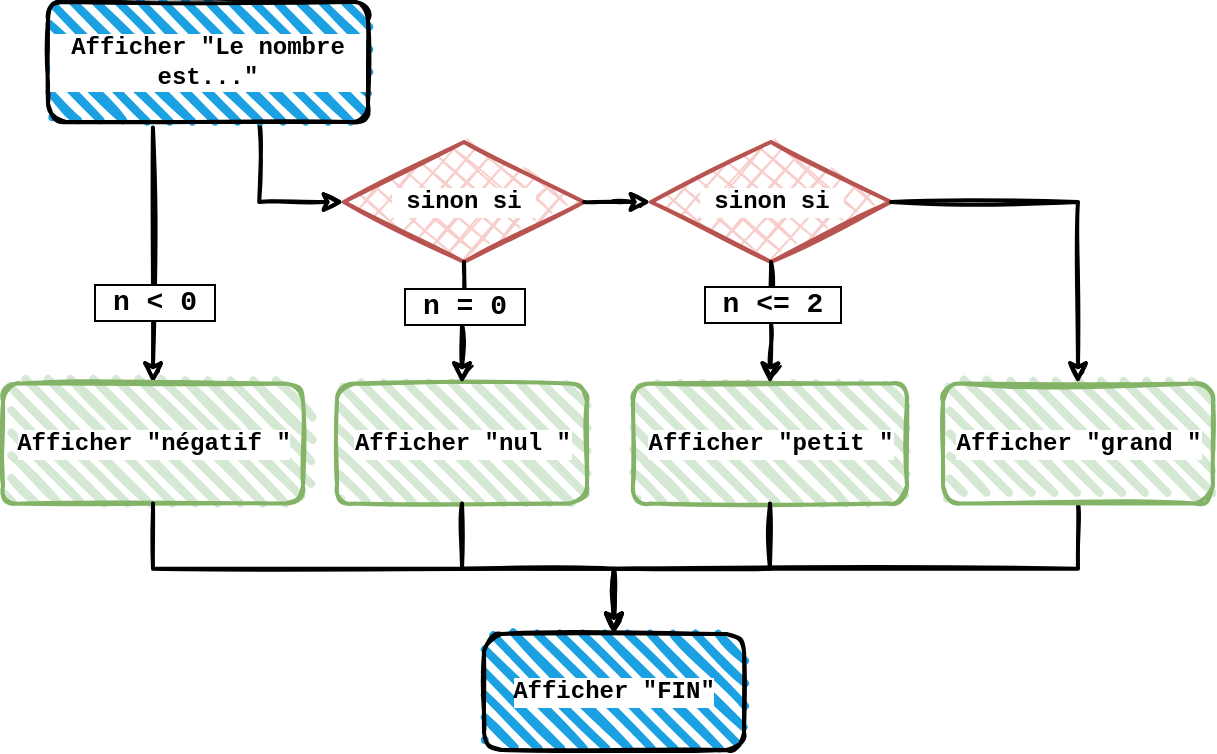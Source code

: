 <mxfile scale="4" border="0">
    <diagram id="LJ5IbmfqhEtu6rFGyl5s" name="Page-1">
        <mxGraphModel dx="945" dy="578" grid="1" gridSize="10" guides="1" tooltips="1" connect="1" arrows="1" fold="1" page="1" pageScale="1" pageWidth="827" pageHeight="1169" math="0" shadow="0">
            <root>
                <mxCell id="0"/>
                <mxCell id="1" parent="0"/>
                <mxCell id="24" style="edgeStyle=orthogonalEdgeStyle;rounded=0;orthogonalLoop=1;jettySize=auto;html=1;entryX=0;entryY=0.5;entryDx=0;entryDy=0;fontFamily=Courier New;fontSize=14;strokeWidth=2;sketch=1;exitX=0.66;exitY=0.987;exitDx=0;exitDy=0;exitPerimeter=0;" edge="1" parent="1" source="2" target="21">
                    <mxGeometry relative="1" as="geometry"/>
                </mxCell>
                <mxCell id="39" style="edgeStyle=orthogonalEdgeStyle;rounded=0;sketch=1;orthogonalLoop=1;jettySize=auto;html=1;entryX=0.5;entryY=0;entryDx=0;entryDy=0;fontFamily=Courier New;fontSize=14;strokeWidth=2;exitX=0.328;exitY=1.045;exitDx=0;exitDy=0;exitPerimeter=0;" edge="1" parent="1" source="2" target="9">
                    <mxGeometry relative="1" as="geometry"/>
                </mxCell>
                <mxCell id="40" value="&amp;nbsp;n &amp;lt; 0&amp;nbsp;" style="edgeLabel;html=1;align=center;verticalAlign=middle;resizable=0;points=[];fontSize=14;fontFamily=Courier New;labelBorderColor=#000000;fontStyle=1" vertex="1" connectable="0" parent="39">
                    <mxGeometry x="0.264" y="18" relative="1" as="geometry">
                        <mxPoint x="-18" y="6" as="offset"/>
                    </mxGeometry>
                </mxCell>
                <mxCell id="2" value="Afficher &quot;Le nombre est...&quot;" style="rounded=1;whiteSpace=wrap;html=1;strokeWidth=2;fillWeight=4;hachureGap=8;hachureAngle=45;fillColor=#1ba1e2;sketch=1;labelBackgroundColor=#ffffff;fontFamily=Courier New;labelBorderColor=none;fontStyle=1" parent="1" vertex="1">
                    <mxGeometry x="232" y="130" width="160" height="60" as="geometry"/>
                </mxCell>
                <mxCell id="5" value="Afficher &quot;petit &quot;" style="rounded=1;whiteSpace=wrap;html=1;strokeWidth=2;fillWeight=4;hachureGap=8;hachureAngle=45;fillColor=#d5e8d4;sketch=1;labelBackgroundColor=#ffffff;fontFamily=Courier New;labelBorderColor=none;fontStyle=1;strokeColor=#82b366;" parent="1" vertex="1">
                    <mxGeometry x="524.5" y="320.8" width="137" height="60" as="geometry"/>
                </mxCell>
                <mxCell id="7" value="Afficher &quot;nul &quot;" style="rounded=1;whiteSpace=wrap;html=1;strokeWidth=2;fillWeight=4;hachureGap=8;hachureAngle=45;fillColor=#d5e8d4;sketch=1;labelBackgroundColor=#ffffff;fontFamily=Courier New;labelBorderColor=none;fontStyle=1;strokeColor=#82b366;" parent="1" vertex="1">
                    <mxGeometry x="376.5" y="320.8" width="125" height="60" as="geometry"/>
                </mxCell>
                <mxCell id="9" value="Afficher &quot;négatif &quot;" style="rounded=1;whiteSpace=wrap;html=1;strokeWidth=2;fillWeight=4;hachureGap=8;hachureAngle=45;fillColor=#d5e8d4;sketch=1;labelBackgroundColor=#ffffff;fontFamily=Courier New;labelBorderColor=none;fontStyle=1;strokeColor=#82b366;" parent="1" vertex="1">
                    <mxGeometry x="209.5" y="320.8" width="150" height="60" as="geometry"/>
                </mxCell>
                <mxCell id="14" value="Afficher &quot;FIN&quot;" style="rounded=1;whiteSpace=wrap;html=1;strokeWidth=2;fillWeight=4;hachureGap=8;hachureAngle=45;fillColor=#1ba1e2;sketch=1;labelBackgroundColor=#ffffff;fontFamily=Courier New;labelBorderColor=none;fontStyle=1" parent="1" vertex="1">
                    <mxGeometry x="450" y="446" width="130" height="58" as="geometry"/>
                </mxCell>
                <mxCell id="15" style="edgeStyle=orthogonalEdgeStyle;rounded=0;sketch=1;orthogonalLoop=1;jettySize=auto;html=1;entryX=0.5;entryY=0;entryDx=0;entryDy=0;fontFamily=Courier New;strokeWidth=2;exitX=0.5;exitY=1;exitDx=0;exitDy=0;" parent="1" source="5" target="14" edge="1">
                    <mxGeometry x="160" y="290" as="geometry"/>
                </mxCell>
                <mxCell id="16" style="edgeStyle=orthogonalEdgeStyle;rounded=0;sketch=1;orthogonalLoop=1;jettySize=auto;html=1;entryX=0.5;entryY=0;entryDx=0;entryDy=0;fontFamily=Courier New;strokeWidth=2;" parent="1" source="7" target="14" edge="1">
                    <mxGeometry x="160" y="290" as="geometry"/>
                </mxCell>
                <mxCell id="18" style="edgeStyle=orthogonalEdgeStyle;rounded=0;sketch=1;orthogonalLoop=1;jettySize=auto;html=1;entryX=0.5;entryY=0;entryDx=0;entryDy=0;fontFamily=Courier New;strokeWidth=2;exitX=0.5;exitY=1;exitDx=0;exitDy=0;" parent="1" source="9" target="14" edge="1">
                    <mxGeometry x="169" y="90" as="geometry"/>
                </mxCell>
                <mxCell id="21" value="&amp;nbsp;sinon si&amp;nbsp;" style="rhombus;whiteSpace=wrap;html=1;strokeWidth=2;fillWeight=-1;hachureGap=8;fillStyle=cross-hatch;fillColor=#f8cecc;sketch=1;strokeColor=#b85450;labelBackgroundColor=#ffffff;labelBorderColor=none;fontFamily=Courier New;fontStyle=1" vertex="1" parent="1">
                    <mxGeometry x="380" y="200" width="120" height="60" as="geometry"/>
                </mxCell>
                <mxCell id="25" value="&amp;nbsp;sinon si&amp;nbsp;" style="rhombus;whiteSpace=wrap;html=1;strokeWidth=2;fillWeight=-1;hachureGap=8;fillStyle=cross-hatch;fillColor=#f8cecc;sketch=1;strokeColor=#b85450;labelBackgroundColor=#ffffff;labelBorderColor=none;fontFamily=Courier New;fontStyle=1" vertex="1" parent="1">
                    <mxGeometry x="533.5" y="200" width="120" height="60" as="geometry"/>
                </mxCell>
                <mxCell id="38" style="edgeStyle=orthogonalEdgeStyle;rounded=0;sketch=1;orthogonalLoop=1;jettySize=auto;html=1;entryX=0.5;entryY=0;entryDx=0;entryDy=0;fontFamily=Courier New;fontSize=14;strokeWidth=2;exitX=0.5;exitY=1;exitDx=0;exitDy=0;" edge="1" parent="1" source="31" target="14">
                    <mxGeometry relative="1" as="geometry"/>
                </mxCell>
                <mxCell id="31" value="Afficher &quot;grand &quot;" style="rounded=1;whiteSpace=wrap;html=1;strokeWidth=2;fillWeight=4;hachureGap=8;hachureAngle=45;fillColor=#d5e8d4;sketch=1;labelBackgroundColor=#ffffff;fontFamily=Courier New;labelBorderColor=none;fontStyle=1;strokeColor=#82b366;" vertex="1" parent="1">
                    <mxGeometry x="679.5" y="320.8" width="135" height="60" as="geometry"/>
                </mxCell>
                <mxCell id="22" style="edgeStyle=orthogonalEdgeStyle;rounded=0;orthogonalLoop=1;jettySize=auto;html=1;entryX=0.5;entryY=0;entryDx=0;entryDy=0;fontFamily=Courier New;strokeWidth=2;sketch=1;" edge="1" parent="1" source="21" target="7">
                    <mxGeometry relative="1" as="geometry"/>
                </mxCell>
                <mxCell id="23" value="&amp;nbsp;n = 0&amp;nbsp;" style="edgeLabel;html=1;align=center;verticalAlign=middle;resizable=0;points=[];fontFamily=Courier New;labelBackgroundColor=#ffffff;labelBorderColor=#000000;fontSize=14;fontStyle=1" vertex="1" connectable="0" parent="22">
                    <mxGeometry x="-0.243" y="-1" relative="1" as="geometry">
                        <mxPoint x="1" y="-2" as="offset"/>
                    </mxGeometry>
                </mxCell>
                <mxCell id="26" value="" style="edgeStyle=orthogonalEdgeStyle;rounded=0;orthogonalLoop=1;jettySize=auto;html=1;fontFamily=Courier New;fontSize=14;strokeWidth=2;sketch=1;" edge="1" parent="1" source="21" target="25">
                    <mxGeometry relative="1" as="geometry"/>
                </mxCell>
                <mxCell id="27" style="edgeStyle=orthogonalEdgeStyle;rounded=0;orthogonalLoop=1;jettySize=auto;html=1;entryX=0.5;entryY=0;entryDx=0;entryDy=0;fontFamily=Courier New;fontSize=14;strokeWidth=2;sketch=1;" edge="1" parent="1" source="25" target="5">
                    <mxGeometry relative="1" as="geometry"/>
                </mxCell>
                <mxCell id="28" value="&amp;nbsp;n &amp;lt;= 2&amp;nbsp;" style="edgeLabel;html=1;align=center;verticalAlign=middle;resizable=0;points=[];fontSize=14;fontFamily=Courier New;fontStyle=1;labelBorderColor=#000000;" vertex="1" connectable="0" parent="27">
                    <mxGeometry x="-0.243" y="1" relative="1" as="geometry">
                        <mxPoint x="-1" y="-2" as="offset"/>
                    </mxGeometry>
                </mxCell>
                <mxCell id="36" style="edgeStyle=orthogonalEdgeStyle;rounded=0;orthogonalLoop=1;jettySize=auto;html=1;exitX=1;exitY=0.5;exitDx=0;exitDy=0;fontFamily=Courier New;fontSize=14;entryX=0.5;entryY=0;entryDx=0;entryDy=0;strokeWidth=2;sketch=1;" edge="1" parent="1" source="25" target="31">
                    <mxGeometry relative="1" as="geometry">
                        <mxPoint x="740" y="340" as="targetPoint"/>
                    </mxGeometry>
                </mxCell>
            </root>
        </mxGraphModel>
    </diagram>
</mxfile>